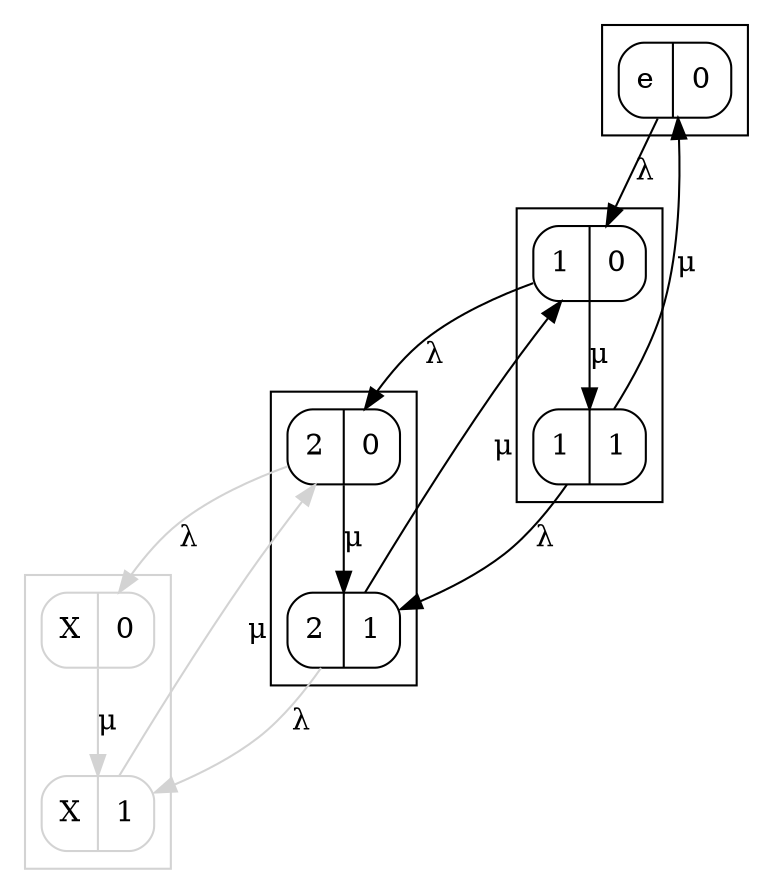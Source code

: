 digraph G {
    rankdir = "TB";
    splines="TRUE";

    node [shape=Mrecord]

    subgraph cluster_0 {
        p_e [label="e|0"]
    }

    subgraph cluster_1 {

        p_1_0 [label="1|0"]
        p_1_1 [label="1|1"]

        p_e -> p_1_0 [label="λ"]
        p_1_0 -> p_1_1 [label="μ"]
        p_1_1 -> p_e [label="μ"]
    }
    
    subgraph cluster_2 {
        p_2_0 [label="2|0"]
        p_2_1 [label="2|1"]

        p_1_0 -> p_2_0 [label="λ"]
        p_1_1 -> p_2_1 [label="λ"]
        p_2_0 -> p_2_1 [label="μ"]
        p_2_1 -> p_1_0 [label="μ"]
    }

    subgraph cluster_N {
        color=lightgrey
        node [color=lightgrey]
        edge [color=lightgrey]
        
        p_no [label="X|0"]
        p_ni [label="X|1"]

        p_2_0 -> p_no [label="λ"]
        p_2_1 -> p_ni [label="λ"]
        p_ni -> p_2_0 [label="μ"]
        p_no-> p_ni [label="μ"]
    }

}